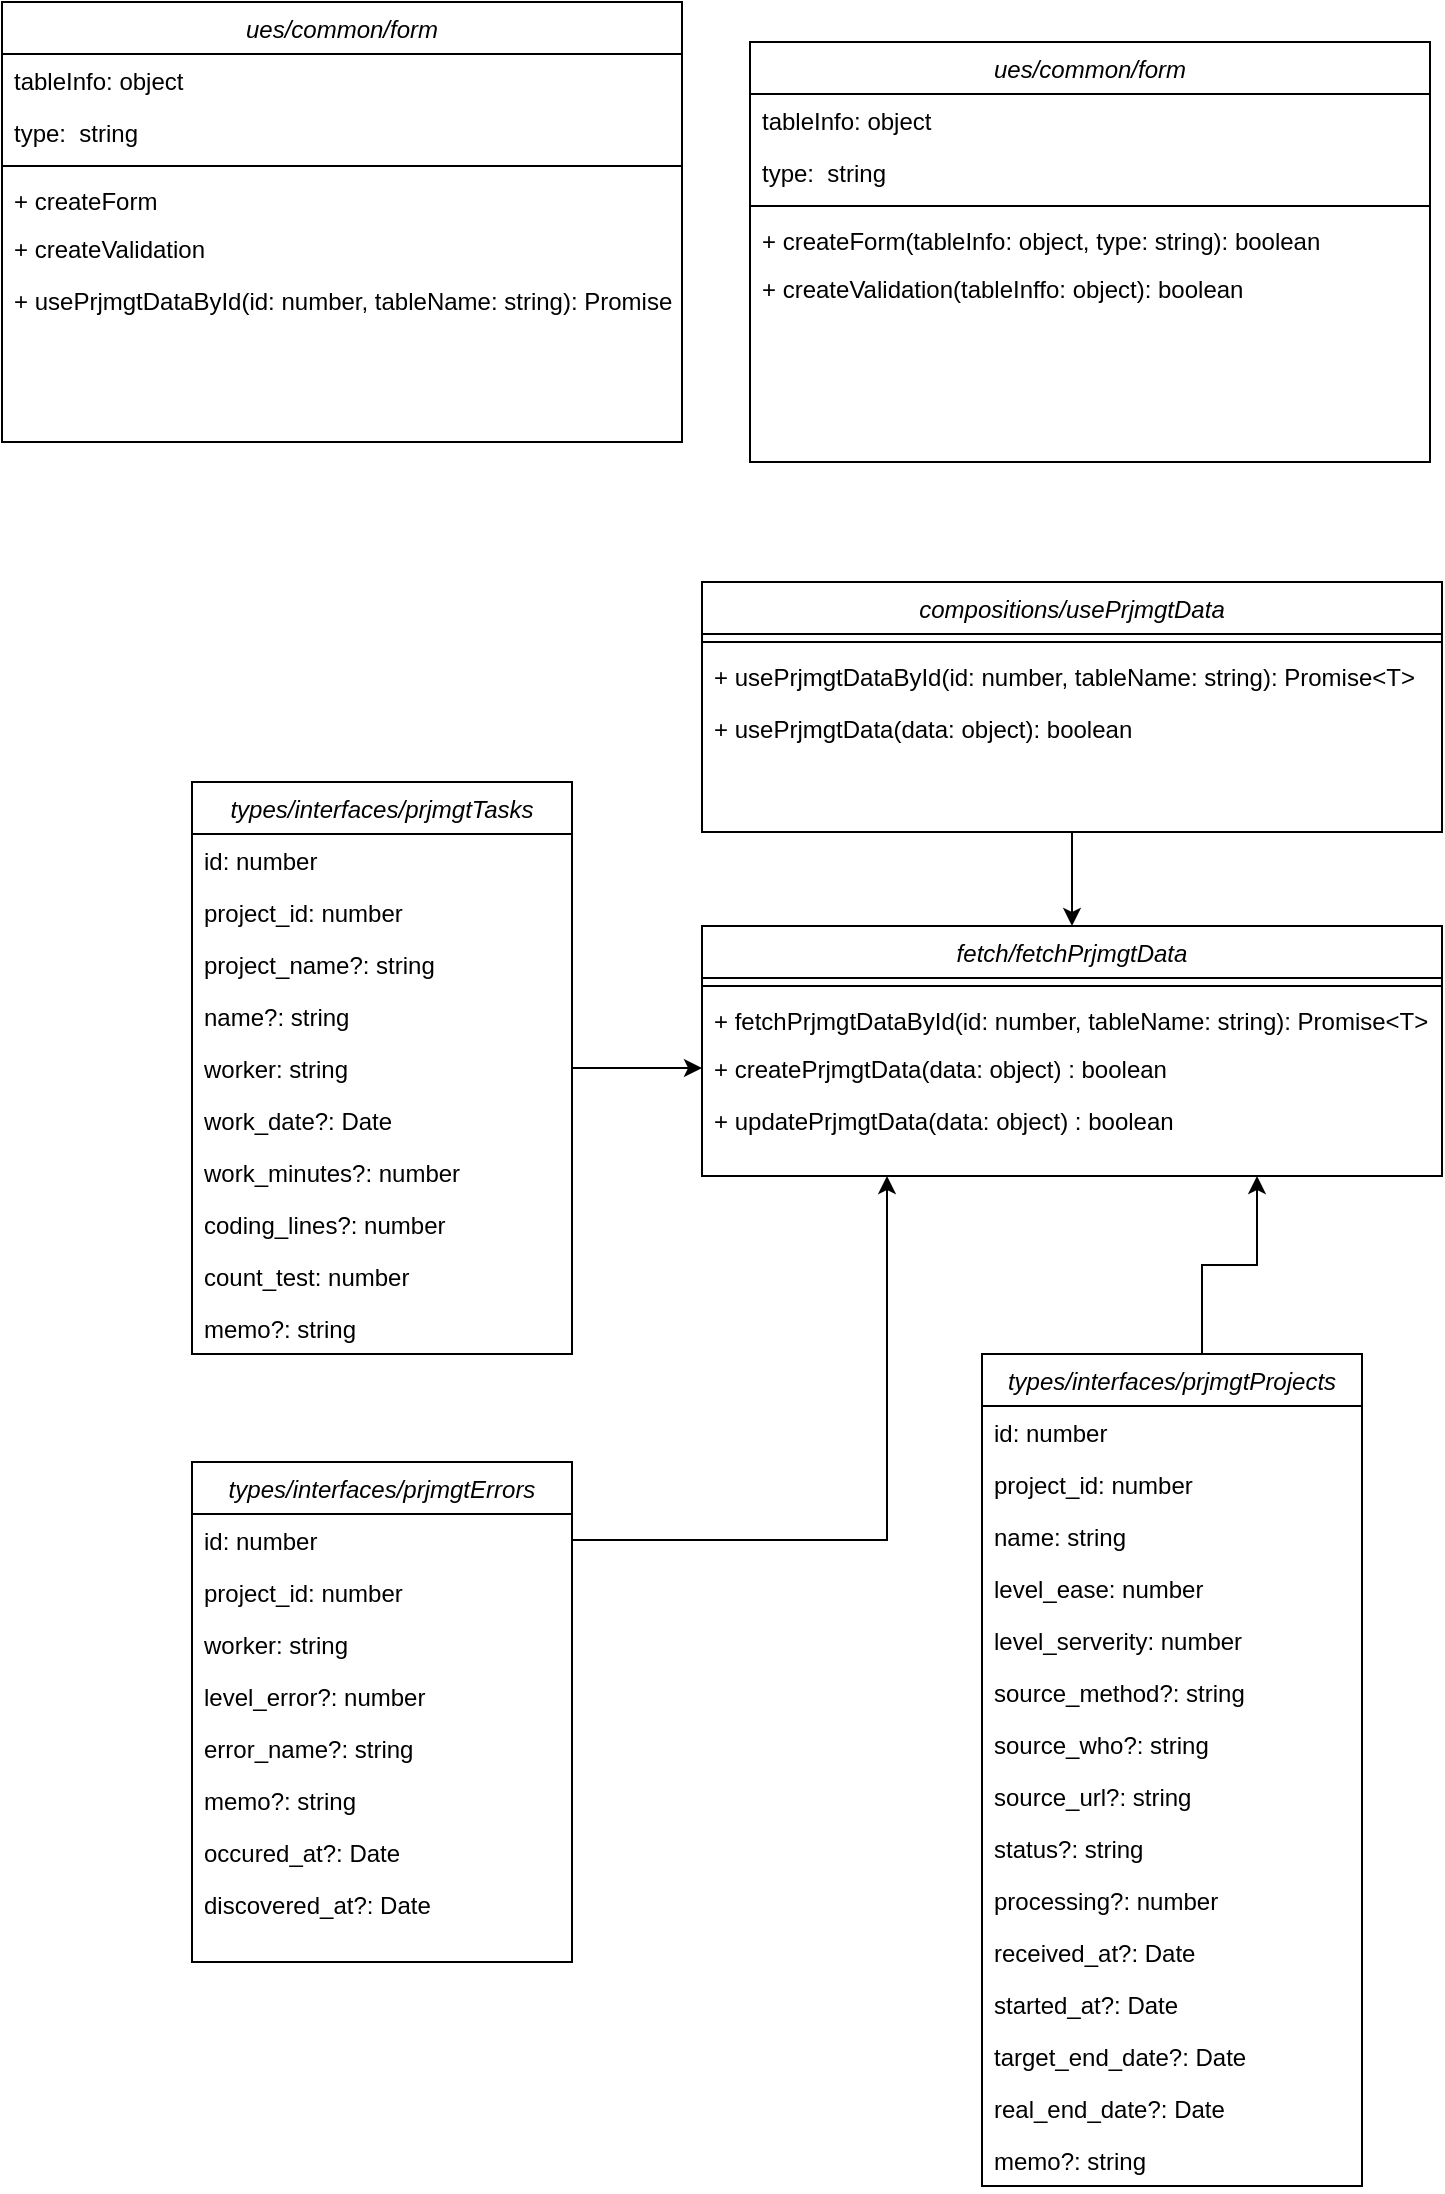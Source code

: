 <mxfile version="14.2.9" type="github">
  <diagram id="C5RBs43oDa-KdzZeNtuy" name="Page-1">
    <mxGraphModel dx="1662" dy="762" grid="1" gridSize="10" guides="1" tooltips="1" connect="1" arrows="1" fold="1" page="1" pageScale="1" pageWidth="827" pageHeight="1169" math="0" shadow="0">
      <root>
        <mxCell id="WIyWlLk6GJQsqaUBKTNV-0" />
        <mxCell id="WIyWlLk6GJQsqaUBKTNV-1" parent="WIyWlLk6GJQsqaUBKTNV-0" />
        <mxCell id="zkfFHV4jXpPFQw0GAbJ--0" value="ues/common/form" style="swimlane;fontStyle=2;align=center;verticalAlign=top;childLayout=stackLayout;horizontal=1;startSize=26;horizontalStack=0;resizeParent=1;resizeLast=0;collapsible=1;marginBottom=0;rounded=0;shadow=0;strokeWidth=1;" parent="WIyWlLk6GJQsqaUBKTNV-1" vertex="1">
          <mxGeometry x="414" y="80" width="340" height="210" as="geometry">
            <mxRectangle x="230" y="140" width="160" height="26" as="alternateBounds" />
          </mxGeometry>
        </mxCell>
        <mxCell id="nF6Rn6_vfPMcoDpiT6VL-3" value="tableInfo: object" style="text;align=left;verticalAlign=top;spacingLeft=4;spacingRight=4;overflow=hidden;rotatable=0;points=[[0,0.5],[1,0.5]];portConstraint=eastwest;" parent="zkfFHV4jXpPFQw0GAbJ--0" vertex="1">
          <mxGeometry y="26" width="340" height="26" as="geometry" />
        </mxCell>
        <mxCell id="nF6Rn6_vfPMcoDpiT6VL-4" value="type:  string" style="text;align=left;verticalAlign=top;spacingLeft=4;spacingRight=4;overflow=hidden;rotatable=0;points=[[0,0.5],[1,0.5]];portConstraint=eastwest;" parent="zkfFHV4jXpPFQw0GAbJ--0" vertex="1">
          <mxGeometry y="52" width="340" height="26" as="geometry" />
        </mxCell>
        <mxCell id="zkfFHV4jXpPFQw0GAbJ--4" value="" style="line;html=1;strokeWidth=1;align=left;verticalAlign=middle;spacingTop=-1;spacingLeft=3;spacingRight=3;rotatable=0;labelPosition=right;points=[];portConstraint=eastwest;" parent="zkfFHV4jXpPFQw0GAbJ--0" vertex="1">
          <mxGeometry y="78" width="340" height="8" as="geometry" />
        </mxCell>
        <mxCell id="nF6Rn6_vfPMcoDpiT6VL-5" value="+ createForm(tableInfo: object, type: string): boolean" style="text;align=left;verticalAlign=top;spacingLeft=4;spacingRight=4;overflow=hidden;rotatable=0;points=[[0,0.5],[1,0.5]];portConstraint=eastwest;" parent="zkfFHV4jXpPFQw0GAbJ--0" vertex="1">
          <mxGeometry y="86" width="340" height="24" as="geometry" />
        </mxCell>
        <mxCell id="qPqf39v8g5V2tvZ999Q6-23" value="+ createValidation(tableInffo: object): boolean" style="text;align=left;verticalAlign=top;spacingLeft=4;spacingRight=4;overflow=hidden;rotatable=0;points=[[0,0.5],[1,0.5]];portConstraint=eastwest;" vertex="1" parent="zkfFHV4jXpPFQw0GAbJ--0">
          <mxGeometry y="110" width="340" height="26" as="geometry" />
        </mxCell>
        <mxCell id="nF6Rn6_vfPMcoDpiT6VL-7" value="fetch/fetchPrjmgtData" style="swimlane;fontStyle=2;align=center;verticalAlign=top;childLayout=stackLayout;horizontal=1;startSize=26;horizontalStack=0;resizeParent=1;resizeLast=0;collapsible=1;marginBottom=0;rounded=0;shadow=0;strokeWidth=1;" parent="WIyWlLk6GJQsqaUBKTNV-1" vertex="1">
          <mxGeometry x="390" y="522" width="370" height="125" as="geometry">
            <mxRectangle x="230" y="140" width="160" height="26" as="alternateBounds" />
          </mxGeometry>
        </mxCell>
        <mxCell id="nF6Rn6_vfPMcoDpiT6VL-10" value="" style="line;html=1;strokeWidth=1;align=left;verticalAlign=middle;spacingTop=-1;spacingLeft=3;spacingRight=3;rotatable=0;labelPosition=right;points=[];portConstraint=eastwest;" parent="nF6Rn6_vfPMcoDpiT6VL-7" vertex="1">
          <mxGeometry y="26" width="370" height="8" as="geometry" />
        </mxCell>
        <mxCell id="nF6Rn6_vfPMcoDpiT6VL-11" value="+ fetchPrjmgtDataById(id: number, tableName: string): Promise&lt;T&gt; " style="text;align=left;verticalAlign=top;spacingLeft=4;spacingRight=4;overflow=hidden;rotatable=0;points=[[0,0.5],[1,0.5]];portConstraint=eastwest;" parent="nF6Rn6_vfPMcoDpiT6VL-7" vertex="1">
          <mxGeometry y="34" width="370" height="24" as="geometry" />
        </mxCell>
        <mxCell id="nF6Rn6_vfPMcoDpiT6VL-12" value="+ createPrjmgtData(data: object) : boolean" style="text;align=left;verticalAlign=top;spacingLeft=4;spacingRight=4;overflow=hidden;rotatable=0;points=[[0,0.5],[1,0.5]];portConstraint=eastwest;" parent="nF6Rn6_vfPMcoDpiT6VL-7" vertex="1">
          <mxGeometry y="58" width="370" height="26" as="geometry" />
        </mxCell>
        <mxCell id="nF6Rn6_vfPMcoDpiT6VL-13" value="+ updatePrjmgtData(data: object) : boolean" style="text;align=left;verticalAlign=top;spacingLeft=4;spacingRight=4;overflow=hidden;rotatable=0;points=[[0,0.5],[1,0.5]];portConstraint=eastwest;" parent="nF6Rn6_vfPMcoDpiT6VL-7" vertex="1">
          <mxGeometry y="84" width="370" height="26" as="geometry" />
        </mxCell>
        <mxCell id="qPqf39v8g5V2tvZ999Q6-3" value="types/interfaces/prjmgtTasks" style="swimlane;fontStyle=2;align=center;verticalAlign=top;childLayout=stackLayout;horizontal=1;startSize=26;horizontalStack=0;resizeParent=1;resizeLast=0;collapsible=1;marginBottom=0;rounded=0;shadow=0;strokeWidth=1;" vertex="1" parent="WIyWlLk6GJQsqaUBKTNV-1">
          <mxGeometry x="135" y="450" width="190" height="286" as="geometry">
            <mxRectangle x="230" y="140" width="160" height="26" as="alternateBounds" />
          </mxGeometry>
        </mxCell>
        <mxCell id="qPqf39v8g5V2tvZ999Q6-12" value="id: number" style="text;align=left;verticalAlign=top;spacingLeft=4;spacingRight=4;overflow=hidden;rotatable=0;points=[[0,0.5],[1,0.5]];portConstraint=eastwest;" vertex="1" parent="qPqf39v8g5V2tvZ999Q6-3">
          <mxGeometry y="26" width="190" height="26" as="geometry" />
        </mxCell>
        <mxCell id="qPqf39v8g5V2tvZ999Q6-13" value="project_id: number" style="text;align=left;verticalAlign=top;spacingLeft=4;spacingRight=4;overflow=hidden;rotatable=0;points=[[0,0.5],[1,0.5]];portConstraint=eastwest;" vertex="1" parent="qPqf39v8g5V2tvZ999Q6-3">
          <mxGeometry y="52" width="190" height="26" as="geometry" />
        </mxCell>
        <mxCell id="qPqf39v8g5V2tvZ999Q6-14" value="project_name?: string" style="text;align=left;verticalAlign=top;spacingLeft=4;spacingRight=4;overflow=hidden;rotatable=0;points=[[0,0.5],[1,0.5]];portConstraint=eastwest;" vertex="1" parent="qPqf39v8g5V2tvZ999Q6-3">
          <mxGeometry y="78" width="190" height="26" as="geometry" />
        </mxCell>
        <mxCell id="qPqf39v8g5V2tvZ999Q6-15" value="name?: string" style="text;align=left;verticalAlign=top;spacingLeft=4;spacingRight=4;overflow=hidden;rotatable=0;points=[[0,0.5],[1,0.5]];portConstraint=eastwest;" vertex="1" parent="qPqf39v8g5V2tvZ999Q6-3">
          <mxGeometry y="104" width="190" height="26" as="geometry" />
        </mxCell>
        <mxCell id="qPqf39v8g5V2tvZ999Q6-35" value="worker: string" style="text;align=left;verticalAlign=top;spacingLeft=4;spacingRight=4;overflow=hidden;rotatable=0;points=[[0,0.5],[1,0.5]];portConstraint=eastwest;" vertex="1" parent="qPqf39v8g5V2tvZ999Q6-3">
          <mxGeometry y="130" width="190" height="26" as="geometry" />
        </mxCell>
        <mxCell id="qPqf39v8g5V2tvZ999Q6-16" value="work_date?: Date" style="text;align=left;verticalAlign=top;spacingLeft=4;spacingRight=4;overflow=hidden;rotatable=0;points=[[0,0.5],[1,0.5]];portConstraint=eastwest;" vertex="1" parent="qPqf39v8g5V2tvZ999Q6-3">
          <mxGeometry y="156" width="190" height="26" as="geometry" />
        </mxCell>
        <mxCell id="qPqf39v8g5V2tvZ999Q6-17" value="work_minutes?: number" style="text;align=left;verticalAlign=top;spacingLeft=4;spacingRight=4;overflow=hidden;rotatable=0;points=[[0,0.5],[1,0.5]];portConstraint=eastwest;" vertex="1" parent="qPqf39v8g5V2tvZ999Q6-3">
          <mxGeometry y="182" width="190" height="26" as="geometry" />
        </mxCell>
        <mxCell id="qPqf39v8g5V2tvZ999Q6-18" value="coding_lines?: number" style="text;align=left;verticalAlign=top;spacingLeft=4;spacingRight=4;overflow=hidden;rotatable=0;points=[[0,0.5],[1,0.5]];portConstraint=eastwest;" vertex="1" parent="qPqf39v8g5V2tvZ999Q6-3">
          <mxGeometry y="208" width="190" height="26" as="geometry" />
        </mxCell>
        <mxCell id="qPqf39v8g5V2tvZ999Q6-36" value="count_test: number" style="text;align=left;verticalAlign=top;spacingLeft=4;spacingRight=4;overflow=hidden;rotatable=0;points=[[0,0.5],[1,0.5]];portConstraint=eastwest;" vertex="1" parent="qPqf39v8g5V2tvZ999Q6-3">
          <mxGeometry y="234" width="190" height="26" as="geometry" />
        </mxCell>
        <mxCell id="qPqf39v8g5V2tvZ999Q6-5" value="memo?: string" style="text;align=left;verticalAlign=top;spacingLeft=4;spacingRight=4;overflow=hidden;rotatable=0;points=[[0,0.5],[1,0.5]];portConstraint=eastwest;" vertex="1" parent="qPqf39v8g5V2tvZ999Q6-3">
          <mxGeometry y="260" width="190" height="26" as="geometry" />
        </mxCell>
        <mxCell id="qPqf39v8g5V2tvZ999Q6-26" value="types/interfaces/prjmgtErrors" style="swimlane;fontStyle=2;align=center;verticalAlign=top;childLayout=stackLayout;horizontal=1;startSize=26;horizontalStack=0;resizeParent=1;resizeLast=0;collapsible=1;marginBottom=0;rounded=0;shadow=0;strokeWidth=1;" vertex="1" parent="WIyWlLk6GJQsqaUBKTNV-1">
          <mxGeometry x="135" y="790" width="190" height="250" as="geometry">
            <mxRectangle x="230" y="140" width="160" height="26" as="alternateBounds" />
          </mxGeometry>
        </mxCell>
        <mxCell id="qPqf39v8g5V2tvZ999Q6-27" value="id: number" style="text;align=left;verticalAlign=top;spacingLeft=4;spacingRight=4;overflow=hidden;rotatable=0;points=[[0,0.5],[1,0.5]];portConstraint=eastwest;" vertex="1" parent="qPqf39v8g5V2tvZ999Q6-26">
          <mxGeometry y="26" width="190" height="26" as="geometry" />
        </mxCell>
        <mxCell id="qPqf39v8g5V2tvZ999Q6-28" value="project_id: number" style="text;align=left;verticalAlign=top;spacingLeft=4;spacingRight=4;overflow=hidden;rotatable=0;points=[[0,0.5],[1,0.5]];portConstraint=eastwest;" vertex="1" parent="qPqf39v8g5V2tvZ999Q6-26">
          <mxGeometry y="52" width="190" height="26" as="geometry" />
        </mxCell>
        <mxCell id="qPqf39v8g5V2tvZ999Q6-29" value="worker: string" style="text;align=left;verticalAlign=top;spacingLeft=4;spacingRight=4;overflow=hidden;rotatable=0;points=[[0,0.5],[1,0.5]];portConstraint=eastwest;" vertex="1" parent="qPqf39v8g5V2tvZ999Q6-26">
          <mxGeometry y="78" width="190" height="26" as="geometry" />
        </mxCell>
        <mxCell id="qPqf39v8g5V2tvZ999Q6-30" value="level_error?: number" style="text;align=left;verticalAlign=top;spacingLeft=4;spacingRight=4;overflow=hidden;rotatable=0;points=[[0,0.5],[1,0.5]];portConstraint=eastwest;" vertex="1" parent="qPqf39v8g5V2tvZ999Q6-26">
          <mxGeometry y="104" width="190" height="26" as="geometry" />
        </mxCell>
        <mxCell id="qPqf39v8g5V2tvZ999Q6-31" value="error_name?: string" style="text;align=left;verticalAlign=top;spacingLeft=4;spacingRight=4;overflow=hidden;rotatable=0;points=[[0,0.5],[1,0.5]];portConstraint=eastwest;" vertex="1" parent="qPqf39v8g5V2tvZ999Q6-26">
          <mxGeometry y="130" width="190" height="26" as="geometry" />
        </mxCell>
        <mxCell id="qPqf39v8g5V2tvZ999Q6-32" value="memo?: string" style="text;align=left;verticalAlign=top;spacingLeft=4;spacingRight=4;overflow=hidden;rotatable=0;points=[[0,0.5],[1,0.5]];portConstraint=eastwest;" vertex="1" parent="qPqf39v8g5V2tvZ999Q6-26">
          <mxGeometry y="156" width="190" height="26" as="geometry" />
        </mxCell>
        <mxCell id="qPqf39v8g5V2tvZ999Q6-33" value="occured_at?: Date" style="text;align=left;verticalAlign=top;spacingLeft=4;spacingRight=4;overflow=hidden;rotatable=0;points=[[0,0.5],[1,0.5]];portConstraint=eastwest;" vertex="1" parent="qPqf39v8g5V2tvZ999Q6-26">
          <mxGeometry y="182" width="190" height="26" as="geometry" />
        </mxCell>
        <mxCell id="qPqf39v8g5V2tvZ999Q6-34" value="discovered_at?: Date" style="text;align=left;verticalAlign=top;spacingLeft=4;spacingRight=4;overflow=hidden;rotatable=0;points=[[0,0.5],[1,0.5]];portConstraint=eastwest;" vertex="1" parent="qPqf39v8g5V2tvZ999Q6-26">
          <mxGeometry y="208" width="190" height="26" as="geometry" />
        </mxCell>
        <mxCell id="qPqf39v8g5V2tvZ999Q6-37" style="edgeStyle=orthogonalEdgeStyle;rounded=0;orthogonalLoop=1;jettySize=auto;html=1;exitX=1;exitY=0.5;exitDx=0;exitDy=0;entryX=0.25;entryY=1;entryDx=0;entryDy=0;" edge="1" parent="WIyWlLk6GJQsqaUBKTNV-1" source="qPqf39v8g5V2tvZ999Q6-27" target="nF6Rn6_vfPMcoDpiT6VL-7">
          <mxGeometry relative="1" as="geometry">
            <mxPoint x="460" y="650" as="targetPoint" />
          </mxGeometry>
        </mxCell>
        <mxCell id="qPqf39v8g5V2tvZ999Q6-48" style="edgeStyle=orthogonalEdgeStyle;rounded=0;orthogonalLoop=1;jettySize=auto;html=1;exitX=0.579;exitY=0.002;exitDx=0;exitDy=0;exitPerimeter=0;entryX=0.75;entryY=1;entryDx=0;entryDy=0;" edge="1" parent="WIyWlLk6GJQsqaUBKTNV-1" source="qPqf39v8g5V2tvZ999Q6-38" target="nF6Rn6_vfPMcoDpiT6VL-7">
          <mxGeometry relative="1" as="geometry">
            <mxPoint x="630" y="695" as="targetPoint" />
          </mxGeometry>
        </mxCell>
        <mxCell id="qPqf39v8g5V2tvZ999Q6-38" value="types/interfaces/prjmgtProjects" style="swimlane;fontStyle=2;align=center;verticalAlign=top;childLayout=stackLayout;horizontal=1;startSize=26;horizontalStack=0;resizeParent=1;resizeLast=0;collapsible=1;marginBottom=0;rounded=0;shadow=0;strokeWidth=1;" vertex="1" parent="WIyWlLk6GJQsqaUBKTNV-1">
          <mxGeometry x="530" y="736" width="190" height="416" as="geometry">
            <mxRectangle x="230" y="140" width="160" height="26" as="alternateBounds" />
          </mxGeometry>
        </mxCell>
        <mxCell id="qPqf39v8g5V2tvZ999Q6-39" value="id: number" style="text;align=left;verticalAlign=top;spacingLeft=4;spacingRight=4;overflow=hidden;rotatable=0;points=[[0,0.5],[1,0.5]];portConstraint=eastwest;" vertex="1" parent="qPqf39v8g5V2tvZ999Q6-38">
          <mxGeometry y="26" width="190" height="26" as="geometry" />
        </mxCell>
        <mxCell id="qPqf39v8g5V2tvZ999Q6-40" value="project_id: number" style="text;align=left;verticalAlign=top;spacingLeft=4;spacingRight=4;overflow=hidden;rotatable=0;points=[[0,0.5],[1,0.5]];portConstraint=eastwest;" vertex="1" parent="qPqf39v8g5V2tvZ999Q6-38">
          <mxGeometry y="52" width="190" height="26" as="geometry" />
        </mxCell>
        <mxCell id="qPqf39v8g5V2tvZ999Q6-41" value="name: string" style="text;align=left;verticalAlign=top;spacingLeft=4;spacingRight=4;overflow=hidden;rotatable=0;points=[[0,0.5],[1,0.5]];portConstraint=eastwest;" vertex="1" parent="qPqf39v8g5V2tvZ999Q6-38">
          <mxGeometry y="78" width="190" height="26" as="geometry" />
        </mxCell>
        <mxCell id="qPqf39v8g5V2tvZ999Q6-42" value="level_ease: number" style="text;align=left;verticalAlign=top;spacingLeft=4;spacingRight=4;overflow=hidden;rotatable=0;points=[[0,0.5],[1,0.5]];portConstraint=eastwest;" vertex="1" parent="qPqf39v8g5V2tvZ999Q6-38">
          <mxGeometry y="104" width="190" height="26" as="geometry" />
        </mxCell>
        <mxCell id="qPqf39v8g5V2tvZ999Q6-43" value="level_serverity: number" style="text;align=left;verticalAlign=top;spacingLeft=4;spacingRight=4;overflow=hidden;rotatable=0;points=[[0,0.5],[1,0.5]];portConstraint=eastwest;" vertex="1" parent="qPqf39v8g5V2tvZ999Q6-38">
          <mxGeometry y="130" width="190" height="26" as="geometry" />
        </mxCell>
        <mxCell id="qPqf39v8g5V2tvZ999Q6-44" value="source_method?: string" style="text;align=left;verticalAlign=top;spacingLeft=4;spacingRight=4;overflow=hidden;rotatable=0;points=[[0,0.5],[1,0.5]];portConstraint=eastwest;" vertex="1" parent="qPqf39v8g5V2tvZ999Q6-38">
          <mxGeometry y="156" width="190" height="26" as="geometry" />
        </mxCell>
        <mxCell id="qPqf39v8g5V2tvZ999Q6-45" value="source_who?: string" style="text;align=left;verticalAlign=top;spacingLeft=4;spacingRight=4;overflow=hidden;rotatable=0;points=[[0,0.5],[1,0.5]];portConstraint=eastwest;" vertex="1" parent="qPqf39v8g5V2tvZ999Q6-38">
          <mxGeometry y="182" width="190" height="26" as="geometry" />
        </mxCell>
        <mxCell id="qPqf39v8g5V2tvZ999Q6-49" value="source_url?: string" style="text;align=left;verticalAlign=top;spacingLeft=4;spacingRight=4;overflow=hidden;rotatable=0;points=[[0,0.5],[1,0.5]];portConstraint=eastwest;" vertex="1" parent="qPqf39v8g5V2tvZ999Q6-38">
          <mxGeometry y="208" width="190" height="26" as="geometry" />
        </mxCell>
        <mxCell id="qPqf39v8g5V2tvZ999Q6-50" value="status?: string" style="text;align=left;verticalAlign=top;spacingLeft=4;spacingRight=4;overflow=hidden;rotatable=0;points=[[0,0.5],[1,0.5]];portConstraint=eastwest;" vertex="1" parent="qPqf39v8g5V2tvZ999Q6-38">
          <mxGeometry y="234" width="190" height="26" as="geometry" />
        </mxCell>
        <mxCell id="qPqf39v8g5V2tvZ999Q6-51" value="processing?: number" style="text;align=left;verticalAlign=top;spacingLeft=4;spacingRight=4;overflow=hidden;rotatable=0;points=[[0,0.5],[1,0.5]];portConstraint=eastwest;" vertex="1" parent="qPqf39v8g5V2tvZ999Q6-38">
          <mxGeometry y="260" width="190" height="26" as="geometry" />
        </mxCell>
        <mxCell id="qPqf39v8g5V2tvZ999Q6-52" value="received_at?: Date" style="text;align=left;verticalAlign=top;spacingLeft=4;spacingRight=4;overflow=hidden;rotatable=0;points=[[0,0.5],[1,0.5]];portConstraint=eastwest;" vertex="1" parent="qPqf39v8g5V2tvZ999Q6-38">
          <mxGeometry y="286" width="190" height="26" as="geometry" />
        </mxCell>
        <mxCell id="qPqf39v8g5V2tvZ999Q6-53" value="started_at?: Date" style="text;align=left;verticalAlign=top;spacingLeft=4;spacingRight=4;overflow=hidden;rotatable=0;points=[[0,0.5],[1,0.5]];portConstraint=eastwest;" vertex="1" parent="qPqf39v8g5V2tvZ999Q6-38">
          <mxGeometry y="312" width="190" height="26" as="geometry" />
        </mxCell>
        <mxCell id="qPqf39v8g5V2tvZ999Q6-54" value="target_end_date?: Date" style="text;align=left;verticalAlign=top;spacingLeft=4;spacingRight=4;overflow=hidden;rotatable=0;points=[[0,0.5],[1,0.5]];portConstraint=eastwest;" vertex="1" parent="qPqf39v8g5V2tvZ999Q6-38">
          <mxGeometry y="338" width="190" height="26" as="geometry" />
        </mxCell>
        <mxCell id="qPqf39v8g5V2tvZ999Q6-55" value="real_end_date?: Date" style="text;align=left;verticalAlign=top;spacingLeft=4;spacingRight=4;overflow=hidden;rotatable=0;points=[[0,0.5],[1,0.5]];portConstraint=eastwest;" vertex="1" parent="qPqf39v8g5V2tvZ999Q6-38">
          <mxGeometry y="364" width="190" height="26" as="geometry" />
        </mxCell>
        <mxCell id="qPqf39v8g5V2tvZ999Q6-46" value="memo?: string" style="text;align=left;verticalAlign=top;spacingLeft=4;spacingRight=4;overflow=hidden;rotatable=0;points=[[0,0.5],[1,0.5]];portConstraint=eastwest;" vertex="1" parent="qPqf39v8g5V2tvZ999Q6-38">
          <mxGeometry y="390" width="190" height="26" as="geometry" />
        </mxCell>
        <mxCell id="qPqf39v8g5V2tvZ999Q6-56" value="ues/common/form" style="swimlane;fontStyle=2;align=center;verticalAlign=top;childLayout=stackLayout;horizontal=1;startSize=26;horizontalStack=0;resizeParent=1;resizeLast=0;collapsible=1;marginBottom=0;rounded=0;shadow=0;strokeWidth=1;" vertex="1" parent="WIyWlLk6GJQsqaUBKTNV-1">
          <mxGeometry x="40" y="60" width="340" height="220" as="geometry">
            <mxRectangle x="230" y="140" width="160" height="26" as="alternateBounds" />
          </mxGeometry>
        </mxCell>
        <mxCell id="qPqf39v8g5V2tvZ999Q6-57" value="tableInfo: object" style="text;align=left;verticalAlign=top;spacingLeft=4;spacingRight=4;overflow=hidden;rotatable=0;points=[[0,0.5],[1,0.5]];portConstraint=eastwest;" vertex="1" parent="qPqf39v8g5V2tvZ999Q6-56">
          <mxGeometry y="26" width="340" height="26" as="geometry" />
        </mxCell>
        <mxCell id="qPqf39v8g5V2tvZ999Q6-58" value="type:  string" style="text;align=left;verticalAlign=top;spacingLeft=4;spacingRight=4;overflow=hidden;rotatable=0;points=[[0,0.5],[1,0.5]];portConstraint=eastwest;" vertex="1" parent="qPqf39v8g5V2tvZ999Q6-56">
          <mxGeometry y="52" width="340" height="26" as="geometry" />
        </mxCell>
        <mxCell id="qPqf39v8g5V2tvZ999Q6-59" value="" style="line;html=1;strokeWidth=1;align=left;verticalAlign=middle;spacingTop=-1;spacingLeft=3;spacingRight=3;rotatable=0;labelPosition=right;points=[];portConstraint=eastwest;" vertex="1" parent="qPqf39v8g5V2tvZ999Q6-56">
          <mxGeometry y="78" width="340" height="8" as="geometry" />
        </mxCell>
        <mxCell id="qPqf39v8g5V2tvZ999Q6-60" value="+ createForm" style="text;align=left;verticalAlign=top;spacingLeft=4;spacingRight=4;overflow=hidden;rotatable=0;points=[[0,0.5],[1,0.5]];portConstraint=eastwest;" vertex="1" parent="qPqf39v8g5V2tvZ999Q6-56">
          <mxGeometry y="86" width="340" height="24" as="geometry" />
        </mxCell>
        <mxCell id="qPqf39v8g5V2tvZ999Q6-61" value="+ createValidation" style="text;align=left;verticalAlign=top;spacingLeft=4;spacingRight=4;overflow=hidden;rotatable=0;points=[[0,0.5],[1,0.5]];portConstraint=eastwest;" vertex="1" parent="qPqf39v8g5V2tvZ999Q6-56">
          <mxGeometry y="110" width="340" height="26" as="geometry" />
        </mxCell>
        <mxCell id="qPqf39v8g5V2tvZ999Q6-62" value="+ usePrjmgtDataById(id: number, tableName: string): Promise&lt;T&gt;" style="text;align=left;verticalAlign=top;spacingLeft=4;spacingRight=4;overflow=hidden;rotatable=0;points=[[0,0.5],[1,0.5]];portConstraint=eastwest;" vertex="1" parent="qPqf39v8g5V2tvZ999Q6-56">
          <mxGeometry y="136" width="340" height="26" as="geometry" />
        </mxCell>
        <mxCell id="qPqf39v8g5V2tvZ999Q6-63" style="edgeStyle=orthogonalEdgeStyle;rounded=0;orthogonalLoop=1;jettySize=auto;html=1;exitX=1;exitY=0.5;exitDx=0;exitDy=0;entryX=0;entryY=0.5;entryDx=0;entryDy=0;" edge="1" parent="WIyWlLk6GJQsqaUBKTNV-1" source="qPqf39v8g5V2tvZ999Q6-35" target="nF6Rn6_vfPMcoDpiT6VL-12">
          <mxGeometry relative="1" as="geometry" />
        </mxCell>
        <mxCell id="qPqf39v8g5V2tvZ999Q6-71" style="edgeStyle=orthogonalEdgeStyle;rounded=0;orthogonalLoop=1;jettySize=auto;html=1;exitX=0.5;exitY=1;exitDx=0;exitDy=0;entryX=0.5;entryY=0;entryDx=0;entryDy=0;" edge="1" parent="WIyWlLk6GJQsqaUBKTNV-1" source="qPqf39v8g5V2tvZ999Q6-64" target="nF6Rn6_vfPMcoDpiT6VL-7">
          <mxGeometry relative="1" as="geometry" />
        </mxCell>
        <mxCell id="qPqf39v8g5V2tvZ999Q6-64" value="compositions/usePrjmgtData" style="swimlane;fontStyle=2;align=center;verticalAlign=top;childLayout=stackLayout;horizontal=1;startSize=26;horizontalStack=0;resizeParent=1;resizeLast=0;collapsible=1;marginBottom=0;rounded=0;shadow=0;strokeWidth=1;" vertex="1" parent="WIyWlLk6GJQsqaUBKTNV-1">
          <mxGeometry x="390" y="350" width="370" height="125" as="geometry">
            <mxRectangle x="230" y="140" width="160" height="26" as="alternateBounds" />
          </mxGeometry>
        </mxCell>
        <mxCell id="qPqf39v8g5V2tvZ999Q6-65" value="" style="line;html=1;strokeWidth=1;align=left;verticalAlign=middle;spacingTop=-1;spacingLeft=3;spacingRight=3;rotatable=0;labelPosition=right;points=[];portConstraint=eastwest;" vertex="1" parent="qPqf39v8g5V2tvZ999Q6-64">
          <mxGeometry y="26" width="370" height="8" as="geometry" />
        </mxCell>
        <mxCell id="qPqf39v8g5V2tvZ999Q6-72" value="+ usePrjmgtDataById(id: number, tableName: string): Promise&lt;T&gt;" style="text;align=left;verticalAlign=top;spacingLeft=4;spacingRight=4;overflow=hidden;rotatable=0;points=[[0,0.5],[1,0.5]];portConstraint=eastwest;" vertex="1" parent="qPqf39v8g5V2tvZ999Q6-64">
          <mxGeometry y="34" width="370" height="26" as="geometry" />
        </mxCell>
        <mxCell id="qPqf39v8g5V2tvZ999Q6-69" value="+ usePrjmgtData(data: object): boolean" style="text;align=left;verticalAlign=top;spacingLeft=4;spacingRight=4;overflow=hidden;rotatable=0;points=[[0,0.5],[1,0.5]];portConstraint=eastwest;" vertex="1" parent="qPqf39v8g5V2tvZ999Q6-64">
          <mxGeometry y="60" width="370" height="26" as="geometry" />
        </mxCell>
      </root>
    </mxGraphModel>
  </diagram>
</mxfile>
